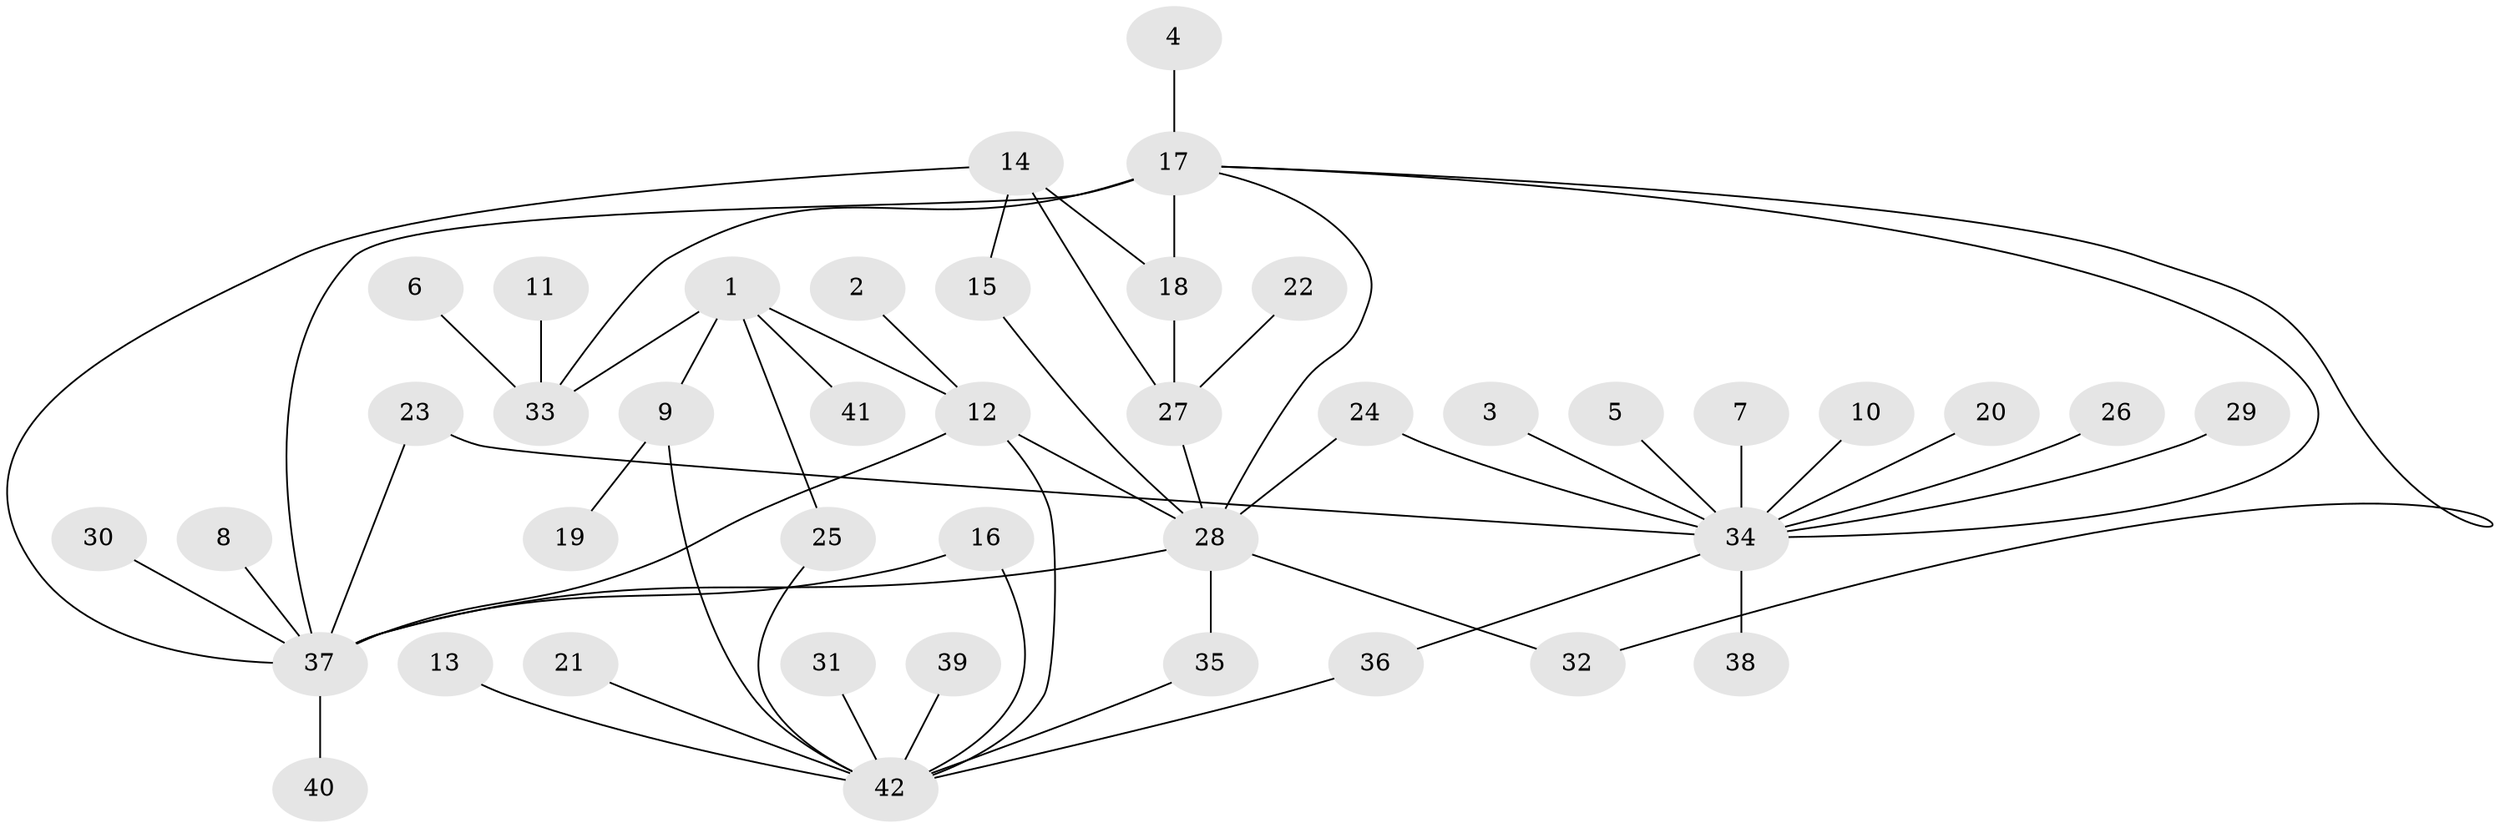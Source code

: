 // original degree distribution, {4: 0.0875, 9: 0.0375, 6: 0.0125, 14: 0.0125, 3: 0.1125, 7: 0.0125, 2: 0.1875, 5: 0.025, 1: 0.5125}
// Generated by graph-tools (version 1.1) at 2025/49/03/09/25 03:49:56]
// undirected, 42 vertices, 56 edges
graph export_dot {
graph [start="1"]
  node [color=gray90,style=filled];
  1;
  2;
  3;
  4;
  5;
  6;
  7;
  8;
  9;
  10;
  11;
  12;
  13;
  14;
  15;
  16;
  17;
  18;
  19;
  20;
  21;
  22;
  23;
  24;
  25;
  26;
  27;
  28;
  29;
  30;
  31;
  32;
  33;
  34;
  35;
  36;
  37;
  38;
  39;
  40;
  41;
  42;
  1 -- 9 [weight=1.0];
  1 -- 12 [weight=1.0];
  1 -- 25 [weight=1.0];
  1 -- 33 [weight=1.0];
  1 -- 41 [weight=1.0];
  2 -- 12 [weight=1.0];
  3 -- 34 [weight=1.0];
  4 -- 17 [weight=1.0];
  5 -- 34 [weight=1.0];
  6 -- 33 [weight=1.0];
  7 -- 34 [weight=1.0];
  8 -- 37 [weight=1.0];
  9 -- 19 [weight=1.0];
  9 -- 42 [weight=1.0];
  10 -- 34 [weight=1.0];
  11 -- 33 [weight=1.0];
  12 -- 28 [weight=1.0];
  12 -- 37 [weight=1.0];
  12 -- 42 [weight=1.0];
  13 -- 42 [weight=1.0];
  14 -- 15 [weight=1.0];
  14 -- 18 [weight=1.0];
  14 -- 27 [weight=1.0];
  14 -- 37 [weight=1.0];
  15 -- 28 [weight=1.0];
  16 -- 37 [weight=1.0];
  16 -- 42 [weight=1.0];
  17 -- 18 [weight=1.0];
  17 -- 28 [weight=1.0];
  17 -- 32 [weight=1.0];
  17 -- 33 [weight=1.0];
  17 -- 34 [weight=1.0];
  17 -- 37 [weight=2.0];
  18 -- 27 [weight=1.0];
  20 -- 34 [weight=1.0];
  21 -- 42 [weight=1.0];
  22 -- 27 [weight=1.0];
  23 -- 34 [weight=1.0];
  23 -- 37 [weight=1.0];
  24 -- 28 [weight=1.0];
  24 -- 34 [weight=1.0];
  25 -- 42 [weight=1.0];
  26 -- 34 [weight=1.0];
  27 -- 28 [weight=1.0];
  28 -- 32 [weight=1.0];
  28 -- 35 [weight=1.0];
  28 -- 37 [weight=1.0];
  29 -- 34 [weight=1.0];
  30 -- 37 [weight=1.0];
  31 -- 42 [weight=1.0];
  34 -- 36 [weight=1.0];
  34 -- 38 [weight=1.0];
  35 -- 42 [weight=1.0];
  36 -- 42 [weight=1.0];
  37 -- 40 [weight=1.0];
  39 -- 42 [weight=1.0];
}
